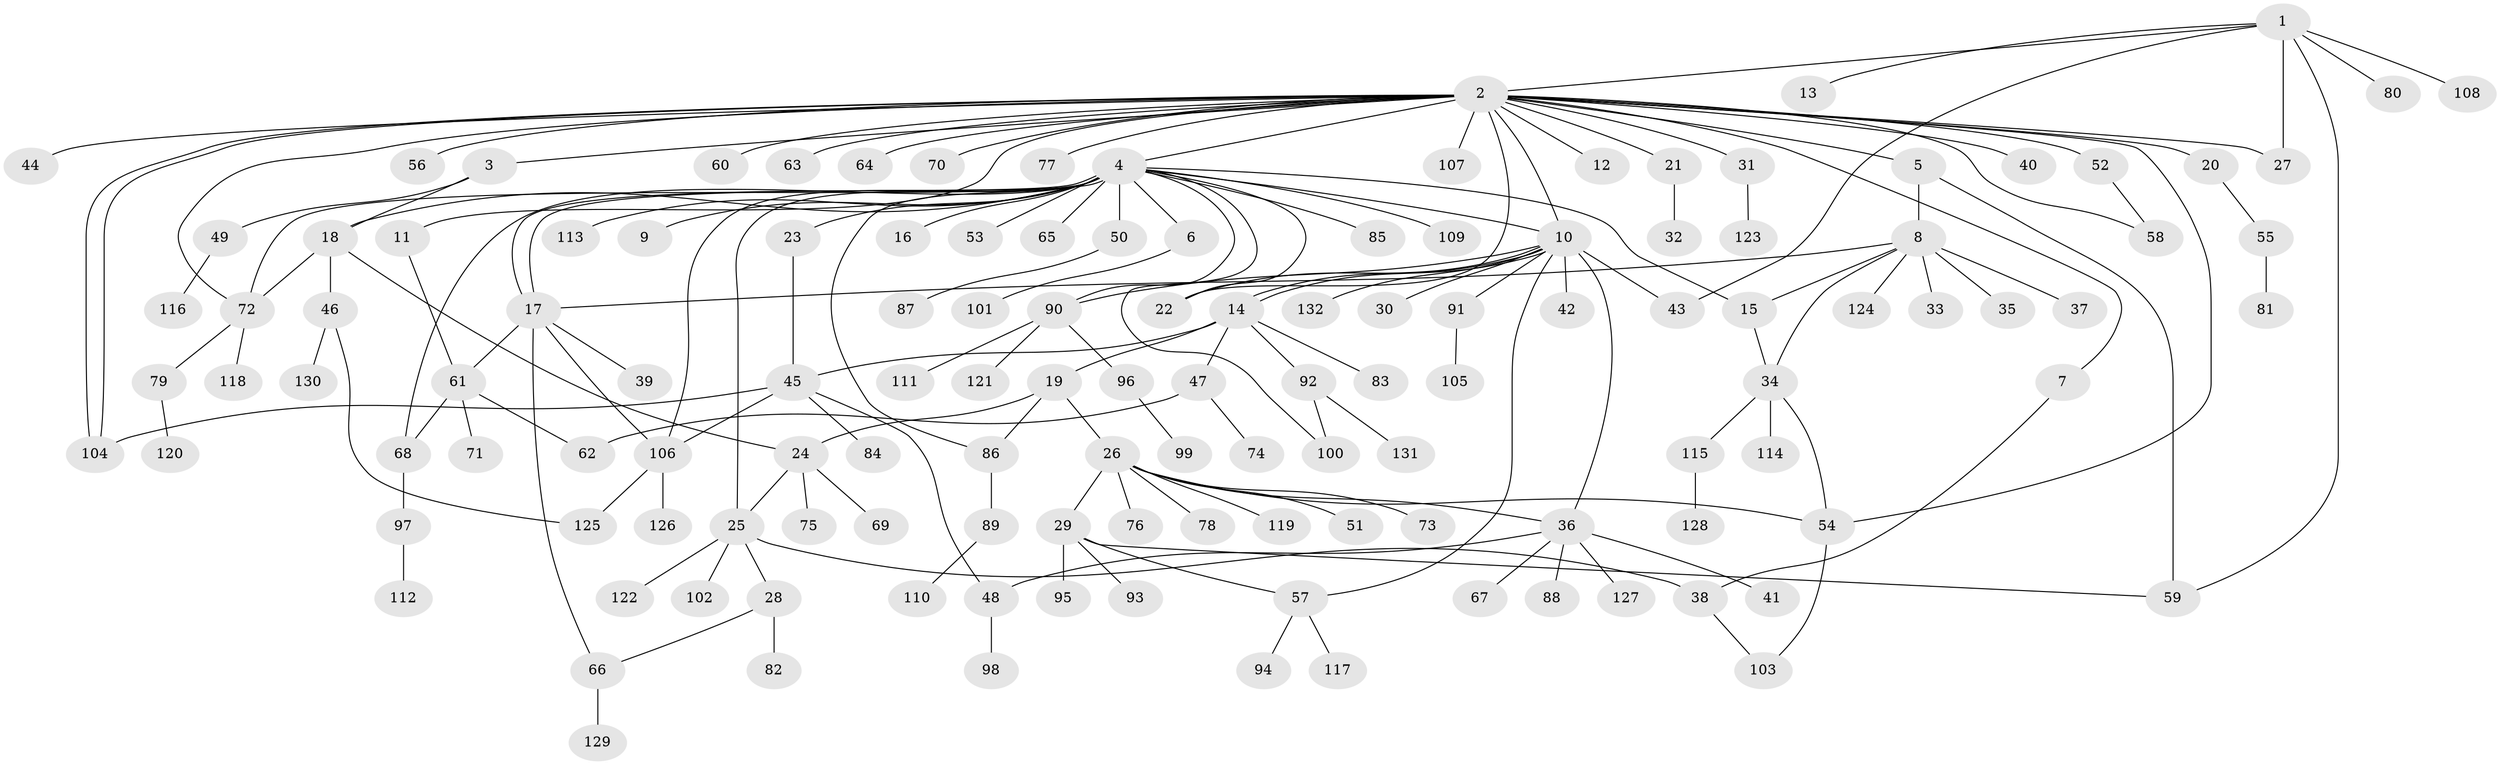 // coarse degree distribution, {7: 0.019801980198019802, 26: 0.009900990099009901, 3: 0.0891089108910891, 23: 0.009900990099009901, 4: 0.0594059405940594, 6: 0.0297029702970297, 1: 0.6138613861386139, 16: 0.009900990099009901, 2: 0.10891089108910891, 5: 0.0297029702970297, 10: 0.009900990099009901, 11: 0.009900990099009901}
// Generated by graph-tools (version 1.1) at 2025/23/03/03/25 07:23:51]
// undirected, 132 vertices, 169 edges
graph export_dot {
graph [start="1"]
  node [color=gray90,style=filled];
  1;
  2;
  3;
  4;
  5;
  6;
  7;
  8;
  9;
  10;
  11;
  12;
  13;
  14;
  15;
  16;
  17;
  18;
  19;
  20;
  21;
  22;
  23;
  24;
  25;
  26;
  27;
  28;
  29;
  30;
  31;
  32;
  33;
  34;
  35;
  36;
  37;
  38;
  39;
  40;
  41;
  42;
  43;
  44;
  45;
  46;
  47;
  48;
  49;
  50;
  51;
  52;
  53;
  54;
  55;
  56;
  57;
  58;
  59;
  60;
  61;
  62;
  63;
  64;
  65;
  66;
  67;
  68;
  69;
  70;
  71;
  72;
  73;
  74;
  75;
  76;
  77;
  78;
  79;
  80;
  81;
  82;
  83;
  84;
  85;
  86;
  87;
  88;
  89;
  90;
  91;
  92;
  93;
  94;
  95;
  96;
  97;
  98;
  99;
  100;
  101;
  102;
  103;
  104;
  105;
  106;
  107;
  108;
  109;
  110;
  111;
  112;
  113;
  114;
  115;
  116;
  117;
  118;
  119;
  120;
  121;
  122;
  123;
  124;
  125;
  126;
  127;
  128;
  129;
  130;
  131;
  132;
  1 -- 2;
  1 -- 13;
  1 -- 27;
  1 -- 43;
  1 -- 59;
  1 -- 80;
  1 -- 108;
  2 -- 3;
  2 -- 4;
  2 -- 5;
  2 -- 7;
  2 -- 10;
  2 -- 11;
  2 -- 12;
  2 -- 20;
  2 -- 21;
  2 -- 22;
  2 -- 27;
  2 -- 31;
  2 -- 40;
  2 -- 44;
  2 -- 52;
  2 -- 54;
  2 -- 56;
  2 -- 58;
  2 -- 60;
  2 -- 63;
  2 -- 64;
  2 -- 70;
  2 -- 72;
  2 -- 77;
  2 -- 104;
  2 -- 104;
  2 -- 107;
  3 -- 18;
  3 -- 49;
  4 -- 6;
  4 -- 9;
  4 -- 10;
  4 -- 15;
  4 -- 16;
  4 -- 17;
  4 -- 17;
  4 -- 18;
  4 -- 22;
  4 -- 23;
  4 -- 25;
  4 -- 50;
  4 -- 53;
  4 -- 65;
  4 -- 68;
  4 -- 72;
  4 -- 85;
  4 -- 86;
  4 -- 90;
  4 -- 100;
  4 -- 106;
  4 -- 109;
  4 -- 113;
  5 -- 8;
  5 -- 59;
  6 -- 101;
  7 -- 38;
  8 -- 15;
  8 -- 17;
  8 -- 33;
  8 -- 34;
  8 -- 35;
  8 -- 37;
  8 -- 124;
  10 -- 14;
  10 -- 14;
  10 -- 22;
  10 -- 30;
  10 -- 36;
  10 -- 42;
  10 -- 43;
  10 -- 57;
  10 -- 90;
  10 -- 91;
  10 -- 132;
  11 -- 61;
  14 -- 19;
  14 -- 45;
  14 -- 47;
  14 -- 83;
  14 -- 92;
  15 -- 34;
  17 -- 39;
  17 -- 61;
  17 -- 66;
  17 -- 106;
  18 -- 24;
  18 -- 46;
  18 -- 72;
  19 -- 24;
  19 -- 26;
  19 -- 86;
  20 -- 55;
  21 -- 32;
  23 -- 45;
  24 -- 25;
  24 -- 69;
  24 -- 75;
  25 -- 28;
  25 -- 38;
  25 -- 102;
  25 -- 122;
  26 -- 29;
  26 -- 36;
  26 -- 51;
  26 -- 54;
  26 -- 73;
  26 -- 76;
  26 -- 78;
  26 -- 119;
  28 -- 66;
  28 -- 82;
  29 -- 57;
  29 -- 59;
  29 -- 93;
  29 -- 95;
  31 -- 123;
  34 -- 54;
  34 -- 114;
  34 -- 115;
  36 -- 41;
  36 -- 48;
  36 -- 67;
  36 -- 88;
  36 -- 127;
  38 -- 103;
  45 -- 48;
  45 -- 84;
  45 -- 104;
  45 -- 106;
  46 -- 125;
  46 -- 130;
  47 -- 62;
  47 -- 74;
  48 -- 98;
  49 -- 116;
  50 -- 87;
  52 -- 58;
  54 -- 103;
  55 -- 81;
  57 -- 94;
  57 -- 117;
  61 -- 62;
  61 -- 68;
  61 -- 71;
  66 -- 129;
  68 -- 97;
  72 -- 79;
  72 -- 118;
  79 -- 120;
  86 -- 89;
  89 -- 110;
  90 -- 96;
  90 -- 111;
  90 -- 121;
  91 -- 105;
  92 -- 100;
  92 -- 131;
  96 -- 99;
  97 -- 112;
  106 -- 125;
  106 -- 126;
  115 -- 128;
}
